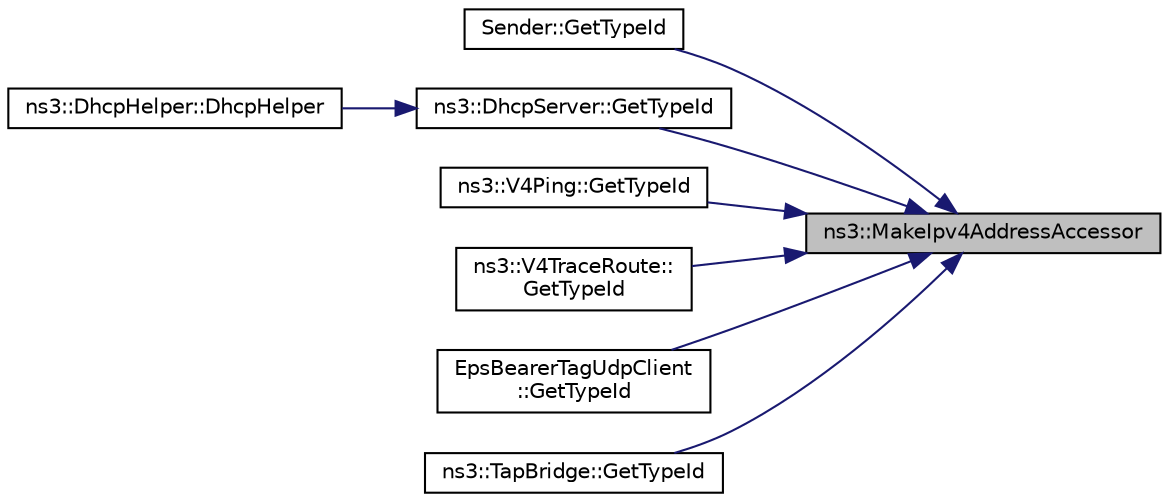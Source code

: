digraph "ns3::MakeIpv4AddressAccessor"
{
 // LATEX_PDF_SIZE
  edge [fontname="Helvetica",fontsize="10",labelfontname="Helvetica",labelfontsize="10"];
  node [fontname="Helvetica",fontsize="10",shape=record];
  rankdir="RL";
  Node1 [label="ns3::MakeIpv4AddressAccessor",height=0.2,width=0.4,color="black", fillcolor="grey75", style="filled", fontcolor="black",tooltip="Create an AttributeAccessor for a class data member, or a lone class get functor or set method."];
  Node1 -> Node2 [dir="back",color="midnightblue",fontsize="10",style="solid",fontname="Helvetica"];
  Node2 [label="Sender::GetTypeId",height=0.2,width=0.4,color="black", fillcolor="white", style="filled",URL="$class_sender.html#a591857b8fe283eeb11f77e99de79b151",tooltip=" "];
  Node1 -> Node3 [dir="back",color="midnightblue",fontsize="10",style="solid",fontname="Helvetica"];
  Node3 [label="ns3::DhcpServer::GetTypeId",height=0.2,width=0.4,color="black", fillcolor="white", style="filled",URL="$classns3_1_1_dhcp_server.html#a324fbf803981ce98509076f50ba271e1",tooltip="Get the type ID."];
  Node3 -> Node4 [dir="back",color="midnightblue",fontsize="10",style="solid",fontname="Helvetica"];
  Node4 [label="ns3::DhcpHelper::DhcpHelper",height=0.2,width=0.4,color="black", fillcolor="white", style="filled",URL="$classns3_1_1_dhcp_helper.html#a089805f0b32dc319f73cd549cf6d7f9f",tooltip=" "];
  Node1 -> Node5 [dir="back",color="midnightblue",fontsize="10",style="solid",fontname="Helvetica"];
  Node5 [label="ns3::V4Ping::GetTypeId",height=0.2,width=0.4,color="black", fillcolor="white", style="filled",URL="$classns3_1_1_v4_ping.html#af207b6dc0ed793798083c34a1c388770",tooltip="Get the type ID."];
  Node1 -> Node6 [dir="back",color="midnightblue",fontsize="10",style="solid",fontname="Helvetica"];
  Node6 [label="ns3::V4TraceRoute::\lGetTypeId",height=0.2,width=0.4,color="black", fillcolor="white", style="filled",URL="$classns3_1_1_v4_trace_route.html#a4fbbae785928c9a84de56a1aed8254b9",tooltip="Get the type ID."];
  Node1 -> Node7 [dir="back",color="midnightblue",fontsize="10",style="solid",fontname="Helvetica"];
  Node7 [label="EpsBearerTagUdpClient\l::GetTypeId",height=0.2,width=0.4,color="black", fillcolor="white", style="filled",URL="$class_eps_bearer_tag_udp_client.html#a4b4038ae1347840a86bf3658d91394e7",tooltip="Get the type ID."];
  Node1 -> Node8 [dir="back",color="midnightblue",fontsize="10",style="solid",fontname="Helvetica"];
  Node8 [label="ns3::TapBridge::GetTypeId",height=0.2,width=0.4,color="black", fillcolor="white", style="filled",URL="$classns3_1_1_tap_bridge.html#a9ac80b6070b0e111d23367c42e411746",tooltip="Get the type ID."];
}
